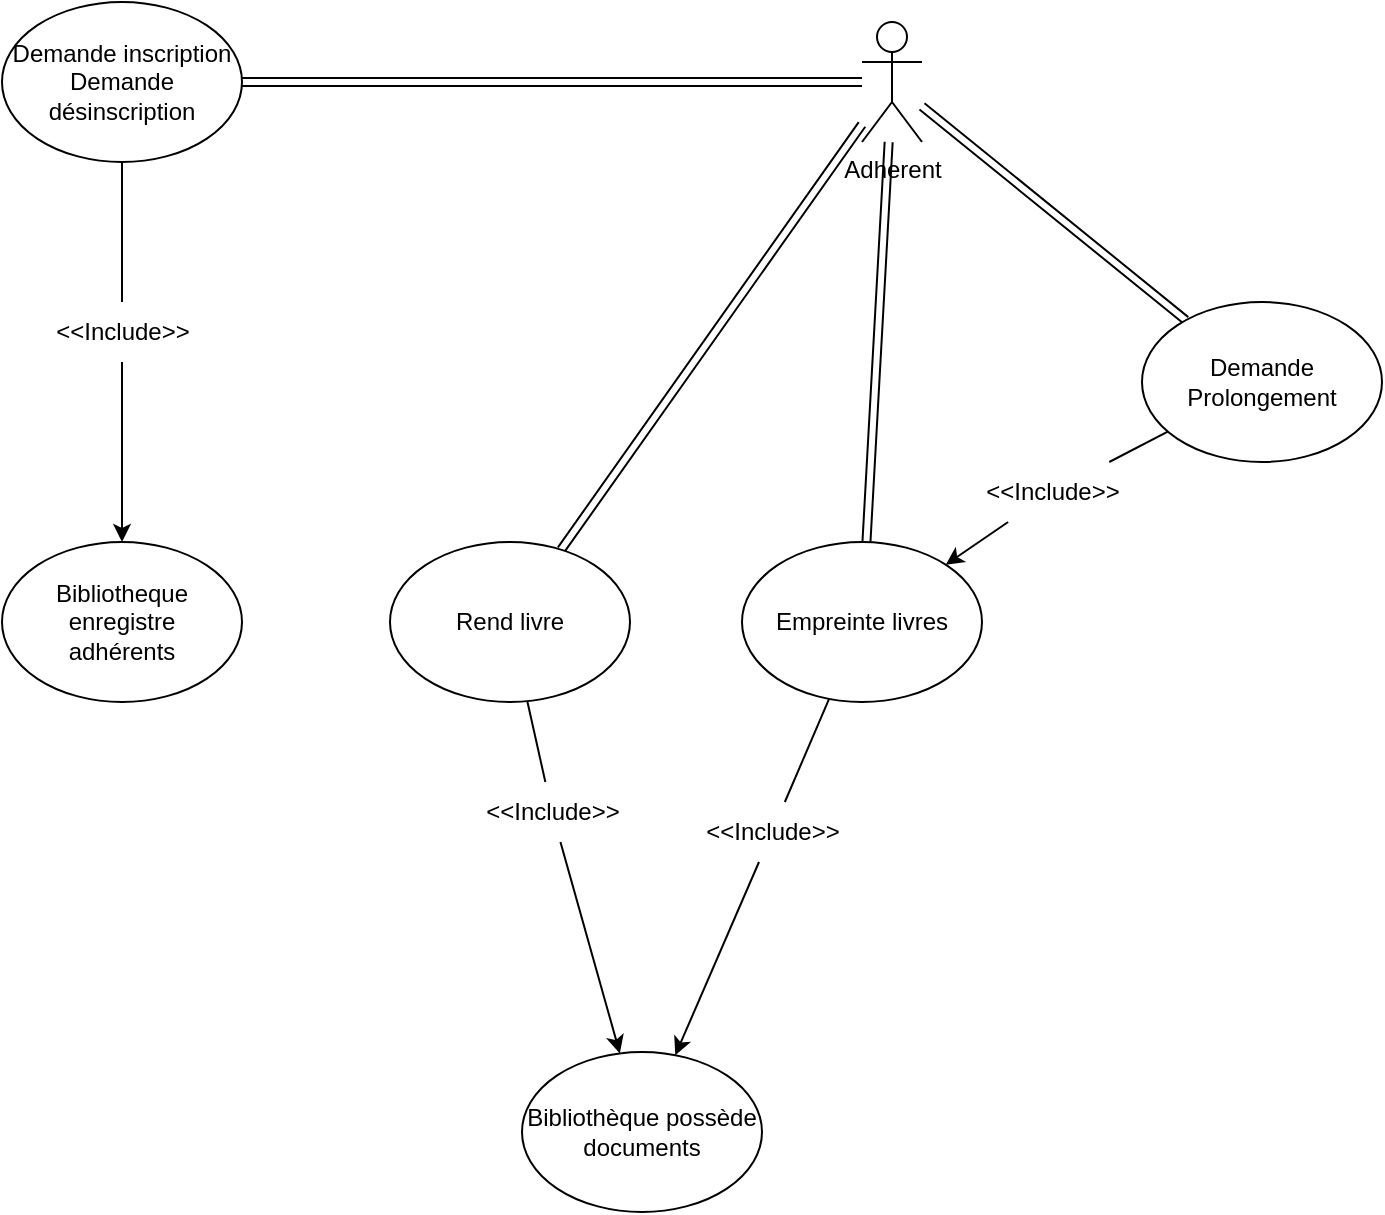 <mxfile>
    <diagram id="vnekaMI2Ucp3fhaTqvnL" name="Page-1">
        <mxGraphModel dx="1374" dy="848" grid="1" gridSize="10" guides="1" tooltips="1" connect="1" arrows="1" fold="1" page="1" pageScale="1" pageWidth="827" pageHeight="1169" math="0" shadow="0">
            <root>
                <mxCell id="0"/>
                <mxCell id="1" parent="0"/>
                <mxCell id="4" style="edgeStyle=none;shape=link;html=1;" edge="1" parent="1" source="2" target="3">
                    <mxGeometry relative="1" as="geometry"/>
                </mxCell>
                <mxCell id="6" style="edgeStyle=none;shape=link;html=1;" edge="1" parent="1" source="2" target="5">
                    <mxGeometry relative="1" as="geometry"/>
                </mxCell>
                <mxCell id="8" style="edgeStyle=none;shape=link;html=1;" edge="1" parent="1" source="2" target="7">
                    <mxGeometry relative="1" as="geometry"/>
                </mxCell>
                <mxCell id="19" style="edgeStyle=none;shape=link;html=1;" edge="1" parent="1" source="2" target="13">
                    <mxGeometry relative="1" as="geometry"/>
                </mxCell>
                <mxCell id="2" value="Adherent" style="shape=umlActor;verticalLabelPosition=bottom;verticalAlign=top;html=1;outlineConnect=0;" vertex="1" parent="1">
                    <mxGeometry x="530" y="70" width="30" height="60" as="geometry"/>
                </mxCell>
                <mxCell id="21" style="edgeStyle=none;html=1;startArrow=none;" edge="1" parent="1" source="22" target="20">
                    <mxGeometry relative="1" as="geometry"/>
                </mxCell>
                <mxCell id="3" value="Demande inscription&lt;br&gt;Demande désinscription" style="ellipse;whiteSpace=wrap;html=1;" vertex="1" parent="1">
                    <mxGeometry x="100" y="60" width="120" height="80" as="geometry"/>
                </mxCell>
                <mxCell id="11" style="edgeStyle=none;html=1;startArrow=none;" edge="1" parent="1" source="12" target="10">
                    <mxGeometry relative="1" as="geometry"/>
                </mxCell>
                <mxCell id="5" value="Empreinte livres" style="ellipse;whiteSpace=wrap;html=1;" vertex="1" parent="1">
                    <mxGeometry x="470" y="330" width="120" height="80" as="geometry"/>
                </mxCell>
                <mxCell id="24" style="edgeStyle=none;html=1;startArrow=none;" edge="1" parent="1" source="25" target="5">
                    <mxGeometry relative="1" as="geometry"/>
                </mxCell>
                <mxCell id="7" value="Demande Prolongement" style="ellipse;whiteSpace=wrap;html=1;" vertex="1" parent="1">
                    <mxGeometry x="670" y="210" width="120" height="80" as="geometry"/>
                </mxCell>
                <mxCell id="10" value="Bibliothèque possède&lt;br&gt;documents" style="ellipse;whiteSpace=wrap;html=1;" vertex="1" parent="1">
                    <mxGeometry x="360" y="585" width="120" height="80" as="geometry"/>
                </mxCell>
                <mxCell id="14" style="edgeStyle=none;html=1;startArrow=none;" edge="1" parent="1" source="16" target="10">
                    <mxGeometry relative="1" as="geometry"/>
                </mxCell>
                <mxCell id="13" value="Rend livre" style="ellipse;whiteSpace=wrap;html=1;" vertex="1" parent="1">
                    <mxGeometry x="294" y="330" width="120" height="80" as="geometry"/>
                </mxCell>
                <mxCell id="15" value="" style="edgeStyle=none;html=1;endArrow=none;" edge="1" parent="1" source="5" target="12">
                    <mxGeometry relative="1" as="geometry">
                        <mxPoint x="420" y="410" as="sourcePoint"/>
                        <mxPoint x="420" y="585" as="targetPoint"/>
                    </mxGeometry>
                </mxCell>
                <mxCell id="12" value="&amp;lt;&amp;lt;Include&amp;gt;&amp;gt;" style="text;html=1;align=center;verticalAlign=middle;resizable=0;points=[];autosize=1;strokeColor=none;fillColor=none;" vertex="1" parent="1">
                    <mxGeometry x="440" y="460" width="90" height="30" as="geometry"/>
                </mxCell>
                <mxCell id="17" value="" style="edgeStyle=none;html=1;endArrow=none;" edge="1" parent="1" source="13" target="16">
                    <mxGeometry relative="1" as="geometry">
                        <mxPoint x="338.413" y="405.859" as="sourcePoint"/>
                        <mxPoint x="201.692" y="589.176" as="targetPoint"/>
                    </mxGeometry>
                </mxCell>
                <mxCell id="16" value="&amp;lt;&amp;lt;Include&amp;gt;&amp;gt;" style="text;html=1;align=center;verticalAlign=middle;resizable=0;points=[];autosize=1;strokeColor=none;fillColor=none;" vertex="1" parent="1">
                    <mxGeometry x="330" y="450" width="90" height="30" as="geometry"/>
                </mxCell>
                <mxCell id="20" value="Bibliotheque enregistre&lt;br&gt;adhérents" style="ellipse;whiteSpace=wrap;html=1;" vertex="1" parent="1">
                    <mxGeometry x="100" y="330" width="120" height="80" as="geometry"/>
                </mxCell>
                <mxCell id="23" value="" style="edgeStyle=none;html=1;endArrow=none;" edge="1" parent="1" source="3" target="22">
                    <mxGeometry relative="1" as="geometry">
                        <mxPoint x="160" y="140" as="sourcePoint"/>
                        <mxPoint x="160" y="330" as="targetPoint"/>
                    </mxGeometry>
                </mxCell>
                <mxCell id="22" value="&amp;lt;&amp;lt;Include&amp;gt;&amp;gt;" style="text;html=1;align=center;verticalAlign=middle;resizable=0;points=[];autosize=1;strokeColor=none;fillColor=none;" vertex="1" parent="1">
                    <mxGeometry x="115" y="210" width="90" height="30" as="geometry"/>
                </mxCell>
                <mxCell id="26" value="" style="edgeStyle=none;html=1;endArrow=none;" edge="1" parent="1" source="7" target="25">
                    <mxGeometry relative="1" as="geometry">
                        <mxPoint x="685.295" y="276.679" as="sourcePoint"/>
                        <mxPoint x="574.598" y="343.241" as="targetPoint"/>
                    </mxGeometry>
                </mxCell>
                <mxCell id="25" value="&amp;lt;&amp;lt;Include&amp;gt;&amp;gt;" style="text;html=1;align=center;verticalAlign=middle;resizable=0;points=[];autosize=1;strokeColor=none;fillColor=none;" vertex="1" parent="1">
                    <mxGeometry x="580" y="290" width="90" height="30" as="geometry"/>
                </mxCell>
            </root>
        </mxGraphModel>
    </diagram>
</mxfile>